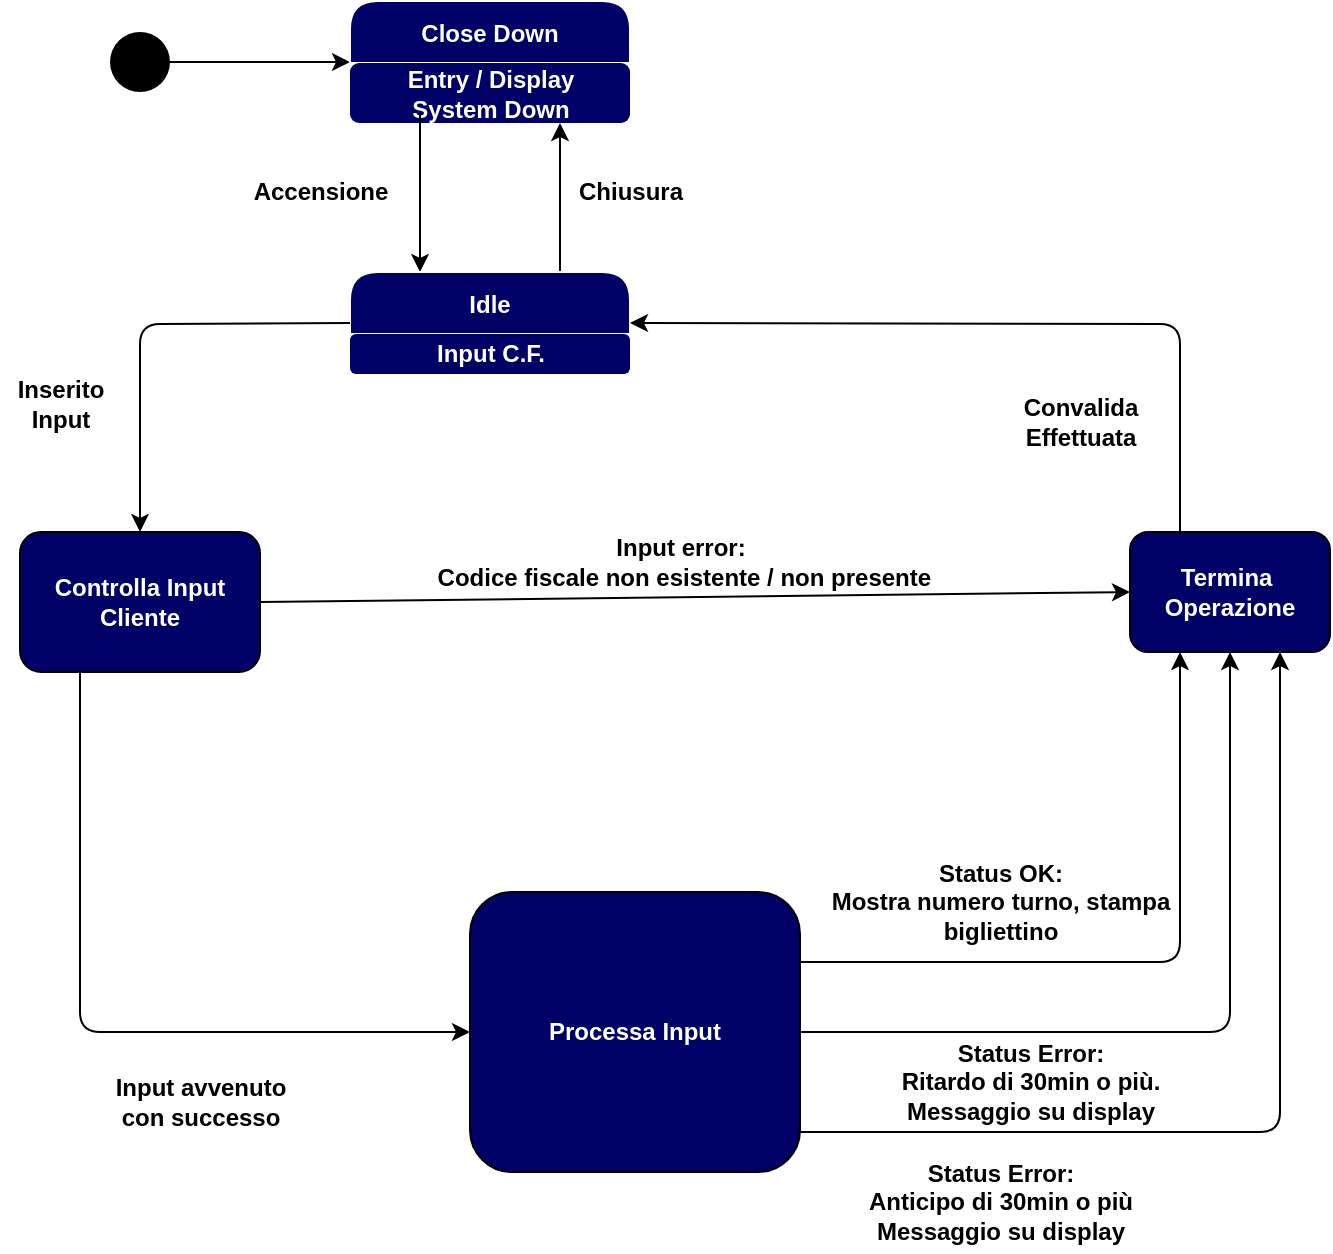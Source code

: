 <mxfile version="13.9.9" type="device"><diagram id="ynV8ZQjUkehFZs-l4-ZR" name="Pagina-1"><mxGraphModel dx="1422" dy="822" grid="1" gridSize="10" guides="1" tooltips="1" connect="1" arrows="1" fold="1" page="1" pageScale="1" pageWidth="827" pageHeight="1169" math="0" shadow="0"><root><mxCell id="0"/><mxCell id="1" parent="0"/><mxCell id="vrmqrDGSDhZaLcfIy3-N-1" value="" style="ellipse;fillColor=#000000;strokeColor=none;" vertex="1" parent="1"><mxGeometry x="90" y="50" width="30" height="30" as="geometry"/></mxCell><mxCell id="vrmqrDGSDhZaLcfIy3-N-7" value="" style="endArrow=classic;html=1;exitX=1;exitY=0.5;exitDx=0;exitDy=0;entryX=0;entryY=0.5;entryDx=0;entryDy=0;" edge="1" parent="1" source="vrmqrDGSDhZaLcfIy3-N-1" target="vrmqrDGSDhZaLcfIy3-N-17"><mxGeometry width="50" height="50" relative="1" as="geometry"><mxPoint x="390" y="450" as="sourcePoint"/><mxPoint x="210" y="65" as="targetPoint"/></mxGeometry></mxCell><mxCell id="vrmqrDGSDhZaLcfIy3-N-17" value="Close Down" style="swimlane;fontStyle=1;childLayout=stackLayout;horizontal=1;startSize=31;horizontalStack=0;resizeParent=1;resizeParentMax=0;resizeLast=0;collapsible=1;marginBottom=0;rounded=1;fillColor=#000066;fontColor=#FFFFFF;swimlaneLine=1;strokeColor=#FFFFFF;" vertex="1" parent="1"><mxGeometry x="210" y="34.5" width="140" height="61" as="geometry"/></mxCell><mxCell id="vrmqrDGSDhZaLcfIy3-N-18" value="&lt;font color=&quot;#ffffff&quot;&gt;&lt;b&gt;Entry / Display &lt;br&gt;System Down&lt;/b&gt;&lt;/font&gt;" style="text;html=1;align=center;verticalAlign=middle;resizable=0;points=[];autosize=1;fillColor=#000066;rounded=1;" vertex="1" parent="vrmqrDGSDhZaLcfIy3-N-17"><mxGeometry y="31" width="140" height="30" as="geometry"/></mxCell><mxCell id="vrmqrDGSDhZaLcfIy3-N-19" value="" style="endArrow=classic;html=1;entryX=0.25;entryY=0;entryDx=0;entryDy=0;" edge="1" parent="1" target="vrmqrDGSDhZaLcfIy3-N-26"><mxGeometry width="50" height="50" relative="1" as="geometry"><mxPoint x="245" y="90" as="sourcePoint"/><mxPoint x="245" y="170" as="targetPoint"/></mxGeometry></mxCell><mxCell id="vrmqrDGSDhZaLcfIy3-N-20" value="" style="endArrow=classic;html=1;entryX=0.75;entryY=1;entryDx=0;entryDy=0;exitX=0.75;exitY=0;exitDx=0;exitDy=0;entryPerimeter=0;" edge="1" parent="1" source="vrmqrDGSDhZaLcfIy3-N-26" target="vrmqrDGSDhZaLcfIy3-N-18"><mxGeometry width="50" height="50" relative="1" as="geometry"><mxPoint x="315" y="170" as="sourcePoint"/><mxPoint x="310" y="200" as="targetPoint"/></mxGeometry></mxCell><mxCell id="vrmqrDGSDhZaLcfIy3-N-21" value="Chiusura" style="text;html=1;align=center;verticalAlign=middle;resizable=0;points=[];autosize=1;fontStyle=1" vertex="1" parent="1"><mxGeometry x="315" y="120" width="70" height="20" as="geometry"/></mxCell><mxCell id="vrmqrDGSDhZaLcfIy3-N-22" value="Accensione" style="text;html=1;align=center;verticalAlign=middle;resizable=0;points=[];autosize=1;fontStyle=1" vertex="1" parent="1"><mxGeometry x="155" y="120" width="80" height="20" as="geometry"/></mxCell><mxCell id="vrmqrDGSDhZaLcfIy3-N-24" value="&lt;span style=&quot;color: rgba(0 , 0 , 0 , 0) ; font-family: monospace ; font-size: 0px&quot;&gt;Se&lt;/span&gt;" style="text;html=1;align=center;verticalAlign=middle;resizable=0;points=[];autosize=1;" vertex="1" parent="1"><mxGeometry x="270" y="200" width="20" height="20" as="geometry"/></mxCell><mxCell id="vrmqrDGSDhZaLcfIy3-N-26" value="Idle" style="swimlane;fontStyle=1;childLayout=stackLayout;horizontal=1;startSize=31;horizontalStack=0;resizeParent=1;resizeParentMax=0;resizeLast=0;collapsible=1;marginBottom=0;rounded=1;fillColor=#000066;fontColor=#FFFFFF;strokeColor=#FFFFFF;" vertex="1" parent="1"><mxGeometry x="210" y="170" width="140" height="51" as="geometry"/></mxCell><mxCell id="vrmqrDGSDhZaLcfIy3-N-27" value="Input C.F." style="text;html=1;align=center;verticalAlign=middle;resizable=0;points=[];autosize=1;fillColor=#000066;fontColor=#FFFFFF;fontStyle=1;rounded=1;" vertex="1" parent="vrmqrDGSDhZaLcfIy3-N-26"><mxGeometry y="31" width="140" height="20" as="geometry"/></mxCell><mxCell id="vrmqrDGSDhZaLcfIy3-N-28" value="Inserito&lt;br&gt;Input" style="text;html=1;align=center;verticalAlign=middle;resizable=0;points=[];autosize=1;fontStyle=1" vertex="1" parent="1"><mxGeometry x="35" y="221" width="60" height="30" as="geometry"/></mxCell><mxCell id="vrmqrDGSDhZaLcfIy3-N-29" value="" style="endArrow=classic;html=1;exitX=0;exitY=0.5;exitDx=0;exitDy=0;entryX=0.5;entryY=0;entryDx=0;entryDy=0;" edge="1" parent="1" source="vrmqrDGSDhZaLcfIy3-N-26" target="vrmqrDGSDhZaLcfIy3-N-32"><mxGeometry width="50" height="50" relative="1" as="geometry"><mxPoint x="390" y="440" as="sourcePoint"/><mxPoint x="100" y="290" as="targetPoint"/><Array as="points"><mxPoint x="105" y="196"/></Array></mxGeometry></mxCell><mxCell id="vrmqrDGSDhZaLcfIy3-N-32" value="Controlla Input&lt;br&gt;Cliente" style="rounded=1;whiteSpace=wrap;html=1;fillColor=#000066;fontColor=#FFFFFF;fontStyle=1" vertex="1" parent="1"><mxGeometry x="45" y="300" width="120" height="70" as="geometry"/></mxCell><mxCell id="vrmqrDGSDhZaLcfIy3-N-33" value="" style="endArrow=classic;html=1;exitX=0.25;exitY=1;exitDx=0;exitDy=0;entryX=0;entryY=0.5;entryDx=0;entryDy=0;" edge="1" parent="1" source="vrmqrDGSDhZaLcfIy3-N-32" target="vrmqrDGSDhZaLcfIy3-N-34"><mxGeometry width="50" height="50" relative="1" as="geometry"><mxPoint x="390" y="410" as="sourcePoint"/><mxPoint x="200" y="480" as="targetPoint"/><Array as="points"><mxPoint x="75" y="550"/></Array></mxGeometry></mxCell><mxCell id="vrmqrDGSDhZaLcfIy3-N-34" value="Processa Input" style="rounded=1;whiteSpace=wrap;html=1;fillColor=#000066;fontColor=#FFFFFF;fontStyle=1;align=center;" vertex="1" parent="1"><mxGeometry x="270" y="480" width="165" height="140" as="geometry"/></mxCell><mxCell id="vrmqrDGSDhZaLcfIy3-N-35" value="Input avvenuto&lt;br&gt;con successo" style="text;html=1;align=center;verticalAlign=middle;resizable=0;points=[];autosize=1;fontStyle=1" vertex="1" parent="1"><mxGeometry x="85" y="570" width="100" height="30" as="geometry"/></mxCell><mxCell id="vrmqrDGSDhZaLcfIy3-N-43" value="" style="endArrow=classic;html=1;exitX=1;exitY=0.25;exitDx=0;exitDy=0;entryX=0.25;entryY=1;entryDx=0;entryDy=0;" edge="1" parent="1" source="vrmqrDGSDhZaLcfIy3-N-34" target="vrmqrDGSDhZaLcfIy3-N-44"><mxGeometry width="50" height="50" relative="1" as="geometry"><mxPoint x="650" y="520" as="sourcePoint"/><mxPoint x="650" y="380" as="targetPoint"/><Array as="points"><mxPoint x="625" y="515"/></Array></mxGeometry></mxCell><mxCell id="vrmqrDGSDhZaLcfIy3-N-44" value="Termina&amp;nbsp;&lt;br&gt;Operazione" style="rounded=1;whiteSpace=wrap;html=1;fillColor=#000066;fontColor=#FFFFFF;fontStyle=1" vertex="1" parent="1"><mxGeometry x="600" y="300" width="100" height="60" as="geometry"/></mxCell><mxCell id="vrmqrDGSDhZaLcfIy3-N-47" value="Status OK:&lt;br&gt;Mostra numero turno, stampa&lt;br&gt;bigliettino" style="text;html=1;align=center;verticalAlign=middle;resizable=0;points=[];autosize=1;fontStyle=1" vertex="1" parent="1"><mxGeometry x="445" y="460" width="180" height="50" as="geometry"/></mxCell><mxCell id="vrmqrDGSDhZaLcfIy3-N-48" value="" style="endArrow=classic;html=1;exitX=0.25;exitY=0;exitDx=0;exitDy=0;entryX=1;entryY=0.5;entryDx=0;entryDy=0;" edge="1" parent="1" source="vrmqrDGSDhZaLcfIy3-N-44" target="vrmqrDGSDhZaLcfIy3-N-26"><mxGeometry width="50" height="50" relative="1" as="geometry"><mxPoint x="390" y="420" as="sourcePoint"/><mxPoint x="440" y="370" as="targetPoint"/><Array as="points"><mxPoint x="625" y="196"/></Array></mxGeometry></mxCell><mxCell id="vrmqrDGSDhZaLcfIy3-N-49" value="Convalida &lt;br&gt;Effettuata" style="text;html=1;align=center;verticalAlign=middle;resizable=0;points=[];autosize=1;fontStyle=1" vertex="1" parent="1"><mxGeometry x="540" y="230" width="70" height="30" as="geometry"/></mxCell><mxCell id="vrmqrDGSDhZaLcfIy3-N-51" value="" style="endArrow=classic;html=1;fontColor=#FFFFFF;exitX=1;exitY=0.5;exitDx=0;exitDy=0;entryX=0;entryY=0.5;entryDx=0;entryDy=0;" edge="1" parent="1" source="vrmqrDGSDhZaLcfIy3-N-32" target="vrmqrDGSDhZaLcfIy3-N-44"><mxGeometry width="50" height="50" relative="1" as="geometry"><mxPoint x="390" y="430" as="sourcePoint"/><mxPoint x="440" y="380" as="targetPoint"/></mxGeometry></mxCell><mxCell id="vrmqrDGSDhZaLcfIy3-N-52" value="&lt;font color=&quot;#000000&quot;&gt;Input error:&lt;br&gt;&amp;nbsp;Codice fiscale non esistente / non presente&lt;/font&gt;" style="text;html=1;align=center;verticalAlign=middle;resizable=0;points=[];autosize=1;fontColor=#FFFFFF;fontStyle=1" vertex="1" parent="1"><mxGeometry x="240" y="300" width="270" height="30" as="geometry"/></mxCell><mxCell id="vrmqrDGSDhZaLcfIy3-N-53" value="" style="endArrow=classic;html=1;exitX=1;exitY=0.5;exitDx=0;exitDy=0;entryX=0.5;entryY=1;entryDx=0;entryDy=0;" edge="1" parent="1" source="vrmqrDGSDhZaLcfIy3-N-34" target="vrmqrDGSDhZaLcfIy3-N-44"><mxGeometry width="50" height="50" relative="1" as="geometry"><mxPoint x="520" y="590" as="sourcePoint"/><mxPoint x="710" y="415" as="targetPoint"/><Array as="points"><mxPoint x="650" y="550"/></Array></mxGeometry></mxCell><mxCell id="vrmqrDGSDhZaLcfIy3-N-54" value="" style="endArrow=classic;html=1;exitX=0.994;exitY=0.857;exitDx=0;exitDy=0;entryX=0.75;entryY=1;entryDx=0;entryDy=0;exitPerimeter=0;" edge="1" parent="1" source="vrmqrDGSDhZaLcfIy3-N-34" target="vrmqrDGSDhZaLcfIy3-N-44"><mxGeometry width="50" height="50" relative="1" as="geometry"><mxPoint x="540" y="610" as="sourcePoint"/><mxPoint x="755" y="420" as="targetPoint"/><Array as="points"><mxPoint x="675" y="600"/></Array></mxGeometry></mxCell><mxCell id="vrmqrDGSDhZaLcfIy3-N-57" value="&lt;font color=&quot;#000000&quot;&gt;Status Error:&lt;br&gt;Ritardo di 30min o più.&lt;br&gt;Messaggio su display&lt;br&gt;&lt;/font&gt;" style="text;html=1;align=center;verticalAlign=middle;resizable=0;points=[];autosize=1;fontColor=#FFFFFF;fontStyle=1" vertex="1" parent="1"><mxGeometry x="480" y="550" width="140" height="50" as="geometry"/></mxCell><mxCell id="vrmqrDGSDhZaLcfIy3-N-58" value="&lt;font color=&quot;#000000&quot;&gt;Status Error:&lt;br&gt;Anticipo di 30min o più&lt;br&gt;&lt;/font&gt;&lt;span style=&quot;color: rgb(0 , 0 , 0)&quot;&gt;Messaggio su display&lt;/span&gt;&lt;font color=&quot;#000000&quot;&gt;&lt;br&gt;&lt;/font&gt;" style="text;html=1;align=center;verticalAlign=middle;resizable=0;points=[];autosize=1;fontColor=#FFFFFF;fontStyle=1" vertex="1" parent="1"><mxGeometry x="460" y="610" width="150" height="50" as="geometry"/></mxCell></root></mxGraphModel></diagram></mxfile>